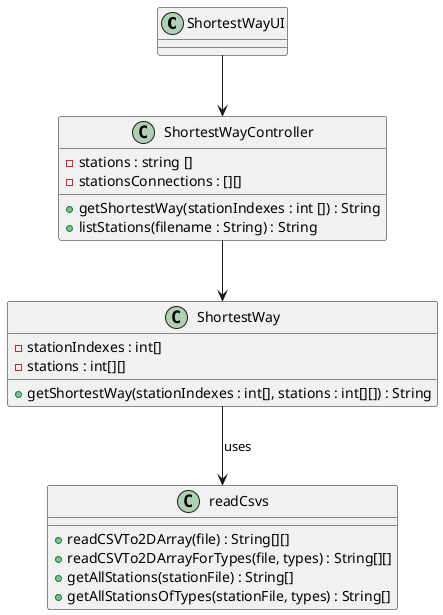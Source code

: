 @startuml
'https://plantuml.com/sequence-diagram

class ShortestWayUI{

}

class ShortestWayController{
- stations : string []
- stationsConnections : [][]

+ getShortestWay(stationIndexes : int []) : String
+ listStations(filename : String) : String
}

class ShortestWay{
- stationIndexes : int[]
- stations : int[][]

+ getShortestWay(stationIndexes : int[], stations : int[][]) : String
}

class readCsvs{
  + readCSVTo2DArray(file) : String[][]
  + readCSVTo2DArrayForTypes(file, types) : String[][]
  + getAllStations(stationFile) : String[]
  + getAllStationsOfTypes(stationFile, types) : String[]
}

ShortestWayUI --> ShortestWayController
ShortestWayController --> ShortestWay
ShortestWay --> readCsvs : uses


@enduml